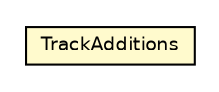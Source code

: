 #!/usr/local/bin/dot
#
# Class diagram 
# Generated by UMLGraph version R5_6-24-gf6e263 (http://www.umlgraph.org/)
#

digraph G {
	edge [fontname="Helvetica",fontsize=10,labelfontname="Helvetica",labelfontsize=10];
	node [fontname="Helvetica",fontsize=10,shape=plaintext];
	nodesep=0.25;
	ranksep=0.5;
	// com.rockhoppertech.music.examples.TrackAdditions
	c7885 [label=<<table title="com.rockhoppertech.music.examples.TrackAdditions" border="0" cellborder="1" cellspacing="0" cellpadding="2" port="p" bgcolor="lemonChiffon" href="./TrackAdditions.html">
		<tr><td><table border="0" cellspacing="0" cellpadding="1">
<tr><td align="center" balign="center"> TrackAdditions </td></tr>
		</table></td></tr>
		</table>>, URL="./TrackAdditions.html", fontname="Helvetica", fontcolor="black", fontsize=9.0];
}

